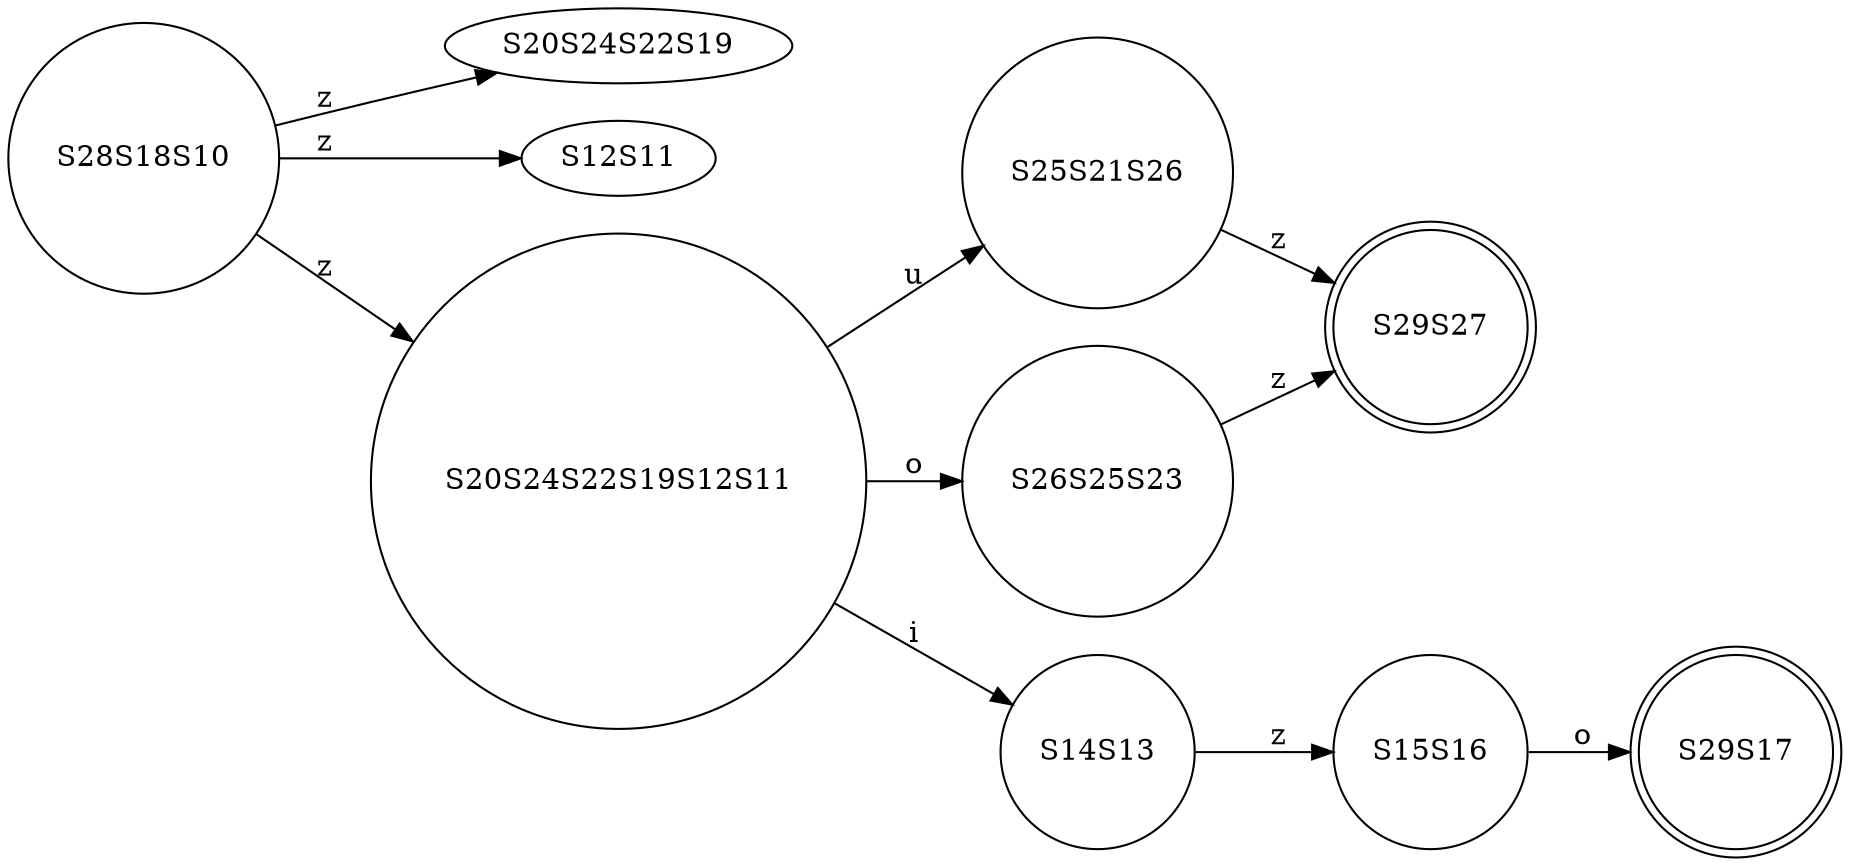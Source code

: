 // DFA graph
digraph {
	graph [rankdir=LR]
	S28S18S10 [label=S28S18S10 shape=circle]
	S28S18S10 -> S20S24S22S19 [label=z]
	S28S18S10 -> S12S11 [label=z]
	S28S18S10 -> S20S24S22S19S12S11 [label=z]
	S25S21S26 [label=S25S21S26 shape=circle]
	S25S21S26 -> S29S27 [label=z]
	S26S25S23 [label=S26S25S23 shape=circle]
	S26S25S23 -> S29S27 [label=z]
	S14S13 [label=S14S13 shape=circle]
	S14S13 -> S15S16 [label=z]
	S29S27 [label=S29S27 shape=doublecircle]
	S15S16 [label=S15S16 shape=circle]
	S15S16 -> S29S17 [label=o]
	S29S17 [label=S29S17 shape=doublecircle]
	S20S24S22S19S12S11 [label=S20S24S22S19S12S11 shape=circle]
	S20S24S22S19S12S11 -> S25S21S26 [label=u]
	S20S24S22S19S12S11 -> S26S25S23 [label=o]
	S20S24S22S19S12S11 -> S14S13 [label=i]
}
